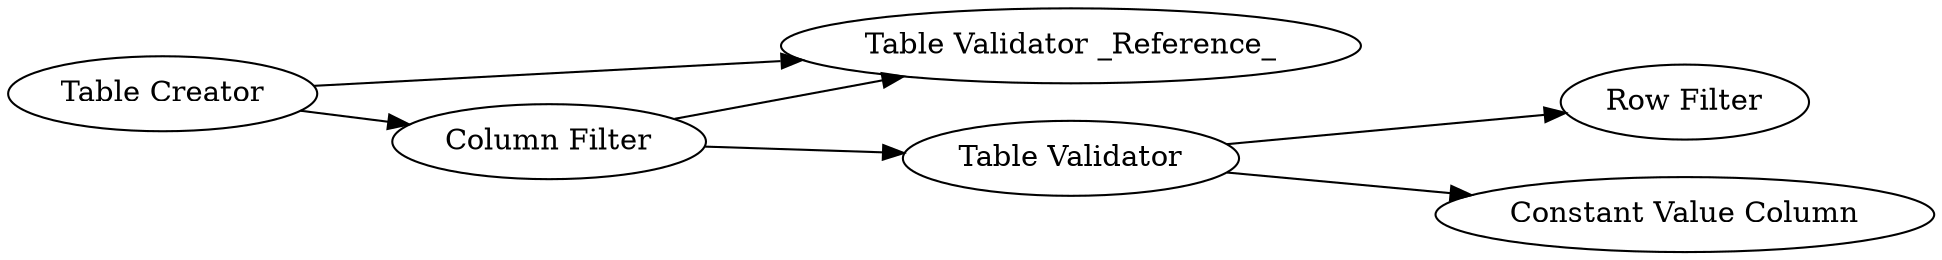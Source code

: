 digraph {
	4 -> 7
	7 -> 8
	7 -> 3
	4 -> 8
	3 -> 5
	3 -> 6
	5 [label="Row Filter"]
	7 [label="Column Filter"]
	4 [label="Table Creator"]
	6 [label="Constant Value Column"]
	8 [label="Table Validator _Reference_"]
	3 [label="Table Validator"]
	rankdir=LR
}
